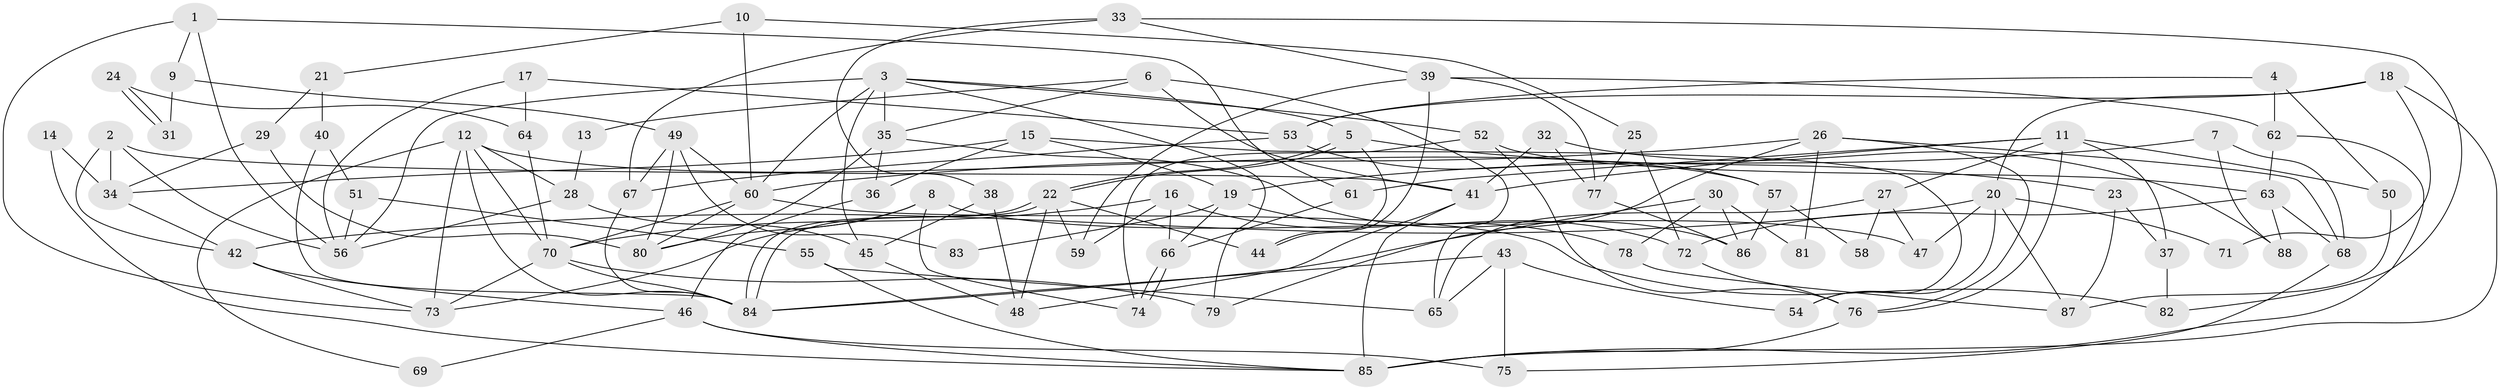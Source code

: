 // coarse degree distribution, {7: 0.17857142857142858, 4: 0.10714285714285714, 10: 0.03571428571428571, 3: 0.23214285714285715, 6: 0.10714285714285714, 8: 0.03571428571428571, 2: 0.10714285714285714, 5: 0.17857142857142858, 11: 0.017857142857142856}
// Generated by graph-tools (version 1.1) at 2025/41/03/06/25 10:41:55]
// undirected, 88 vertices, 176 edges
graph export_dot {
graph [start="1"]
  node [color=gray90,style=filled];
  1;
  2;
  3;
  4;
  5;
  6;
  7;
  8;
  9;
  10;
  11;
  12;
  13;
  14;
  15;
  16;
  17;
  18;
  19;
  20;
  21;
  22;
  23;
  24;
  25;
  26;
  27;
  28;
  29;
  30;
  31;
  32;
  33;
  34;
  35;
  36;
  37;
  38;
  39;
  40;
  41;
  42;
  43;
  44;
  45;
  46;
  47;
  48;
  49;
  50;
  51;
  52;
  53;
  54;
  55;
  56;
  57;
  58;
  59;
  60;
  61;
  62;
  63;
  64;
  65;
  66;
  67;
  68;
  69;
  70;
  71;
  72;
  73;
  74;
  75;
  76;
  77;
  78;
  79;
  80;
  81;
  82;
  83;
  84;
  85;
  86;
  87;
  88;
  1 -- 73;
  1 -- 61;
  1 -- 9;
  1 -- 56;
  2 -- 56;
  2 -- 41;
  2 -- 34;
  2 -- 42;
  3 -- 60;
  3 -- 56;
  3 -- 5;
  3 -- 35;
  3 -- 45;
  3 -- 52;
  3 -- 79;
  4 -- 50;
  4 -- 62;
  4 -- 53;
  5 -- 22;
  5 -- 22;
  5 -- 23;
  5 -- 44;
  6 -- 35;
  6 -- 41;
  6 -- 13;
  6 -- 65;
  7 -- 88;
  7 -- 19;
  7 -- 68;
  8 -- 74;
  8 -- 73;
  8 -- 47;
  8 -- 80;
  9 -- 49;
  9 -- 31;
  10 -- 60;
  10 -- 25;
  10 -- 21;
  11 -- 41;
  11 -- 76;
  11 -- 27;
  11 -- 37;
  11 -- 50;
  11 -- 61;
  12 -- 70;
  12 -- 84;
  12 -- 28;
  12 -- 57;
  12 -- 69;
  12 -- 73;
  13 -- 28;
  14 -- 85;
  14 -- 34;
  15 -- 34;
  15 -- 54;
  15 -- 19;
  15 -- 36;
  16 -- 78;
  16 -- 70;
  16 -- 59;
  16 -- 66;
  17 -- 56;
  17 -- 53;
  17 -- 64;
  18 -- 53;
  18 -- 20;
  18 -- 71;
  18 -- 85;
  19 -- 66;
  19 -- 72;
  19 -- 83;
  20 -- 47;
  20 -- 42;
  20 -- 54;
  20 -- 71;
  20 -- 87;
  21 -- 40;
  21 -- 29;
  22 -- 84;
  22 -- 84;
  22 -- 44;
  22 -- 48;
  22 -- 59;
  23 -- 37;
  23 -- 87;
  24 -- 31;
  24 -- 31;
  24 -- 64;
  25 -- 77;
  25 -- 72;
  26 -- 68;
  26 -- 76;
  26 -- 60;
  26 -- 79;
  26 -- 81;
  27 -- 65;
  27 -- 47;
  27 -- 58;
  28 -- 45;
  28 -- 56;
  29 -- 34;
  29 -- 80;
  30 -- 86;
  30 -- 84;
  30 -- 78;
  30 -- 81;
  32 -- 41;
  32 -- 77;
  32 -- 88;
  33 -- 67;
  33 -- 39;
  33 -- 38;
  33 -- 82;
  34 -- 42;
  35 -- 80;
  35 -- 36;
  35 -- 86;
  36 -- 46;
  37 -- 82;
  38 -- 45;
  38 -- 48;
  39 -- 44;
  39 -- 59;
  39 -- 62;
  39 -- 77;
  40 -- 51;
  40 -- 84;
  41 -- 48;
  41 -- 85;
  42 -- 73;
  42 -- 46;
  43 -- 84;
  43 -- 75;
  43 -- 54;
  43 -- 65;
  45 -- 48;
  46 -- 69;
  46 -- 75;
  46 -- 85;
  49 -- 80;
  49 -- 60;
  49 -- 67;
  49 -- 83;
  50 -- 87;
  51 -- 55;
  51 -- 56;
  52 -- 63;
  52 -- 74;
  52 -- 76;
  53 -- 67;
  53 -- 57;
  55 -- 65;
  55 -- 85;
  57 -- 58;
  57 -- 86;
  60 -- 80;
  60 -- 70;
  60 -- 82;
  61 -- 66;
  62 -- 85;
  62 -- 63;
  63 -- 72;
  63 -- 68;
  63 -- 88;
  64 -- 70;
  66 -- 74;
  66 -- 74;
  67 -- 84;
  68 -- 75;
  70 -- 79;
  70 -- 73;
  70 -- 84;
  72 -- 76;
  76 -- 85;
  77 -- 86;
  78 -- 87;
}
